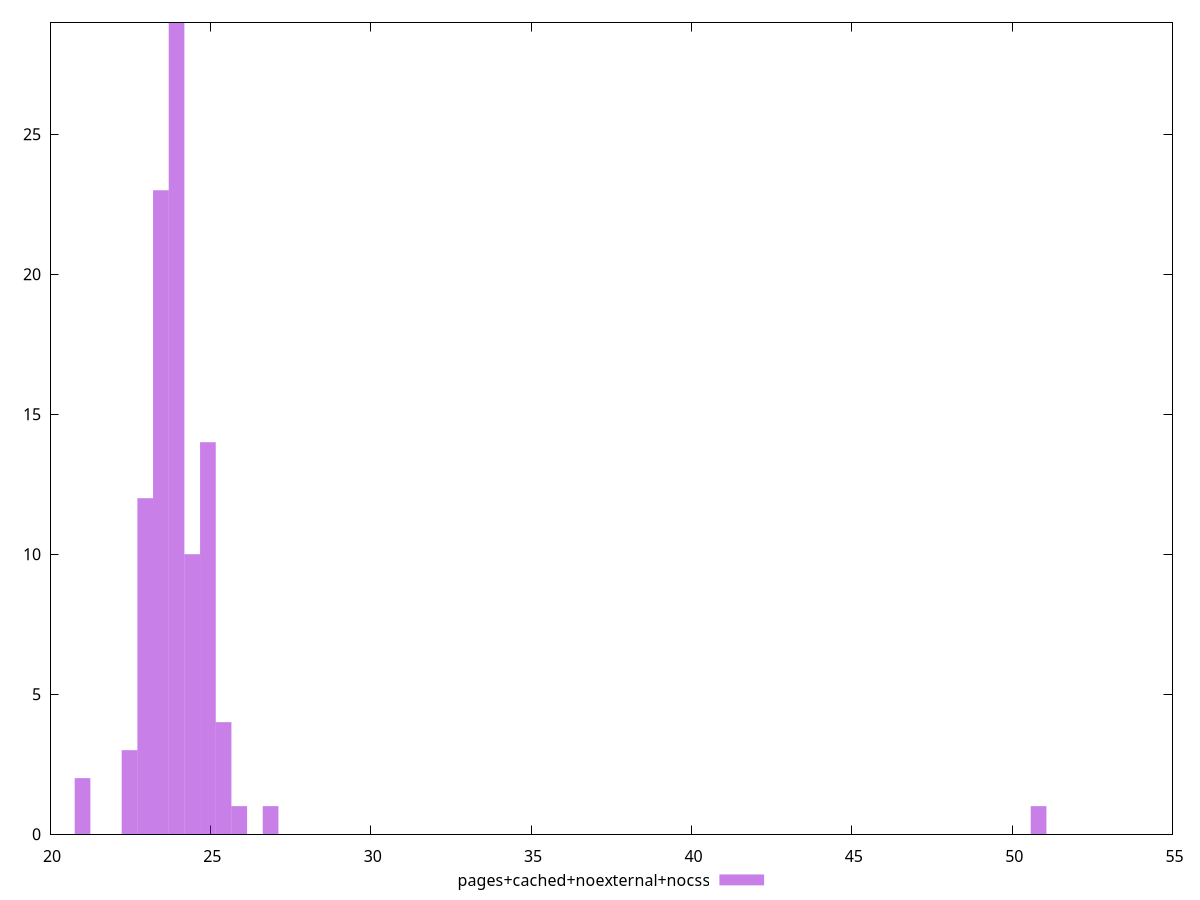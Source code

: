 $_pagesCachedNoexternalNocss <<EOF
23.946094180178477 29
23.457398380582998 23
22.48000678139204 3
24.434789979773957 10
22.968702580987518 12
24.923485779369432 14
26.87826897775135 1
25.90087737856039 1
21.0139193826056 2
25.412181578964912 4
50.824363157929824 1
EOF
set key outside below
set terminal pngcairo
set output "report_00004_2020-11-02T20-21-41.718Z/bootup-time/pages+cached+noexternal+nocss//raw_hist.png"
set yrange [0:29]
set boxwidth 0.4886957995954791
set style fill transparent solid 0.5 noborder
plot $_pagesCachedNoexternalNocss title "pages+cached+noexternal+nocss" with boxes ,